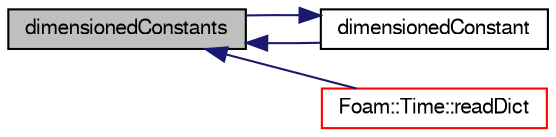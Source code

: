 digraph "dimensionedConstants"
{
  bgcolor="transparent";
  edge [fontname="FreeSans",fontsize="10",labelfontname="FreeSans",labelfontsize="10"];
  node [fontname="FreeSans",fontsize="10",shape=record];
  rankdir="LR";
  Node72157 [label="dimensionedConstants",height=0.2,width=0.4,color="black", fillcolor="grey75", style="filled", fontcolor="black"];
  Node72157 -> Node72158 [dir="back",color="midnightblue",fontsize="10",style="solid",fontname="FreeSans"];
  Node72158 [label="dimensionedConstant",height=0.2,width=0.4,color="black",URL="$a21124.html#a9fa8d98dec836c86f7ae1076e9e58e7f"];
  Node72158 -> Node72157 [dir="back",color="midnightblue",fontsize="10",style="solid",fontname="FreeSans"];
  Node72157 -> Node72159 [dir="back",color="midnightblue",fontsize="10",style="solid",fontname="FreeSans"];
  Node72159 [label="Foam::Time::readDict",height=0.2,width=0.4,color="red",URL="$a26350.html#a09f8bbb748b599cf713fa2e07ec7e0b4",tooltip="Read the control dictionary and set the write controls etc. "];
}
